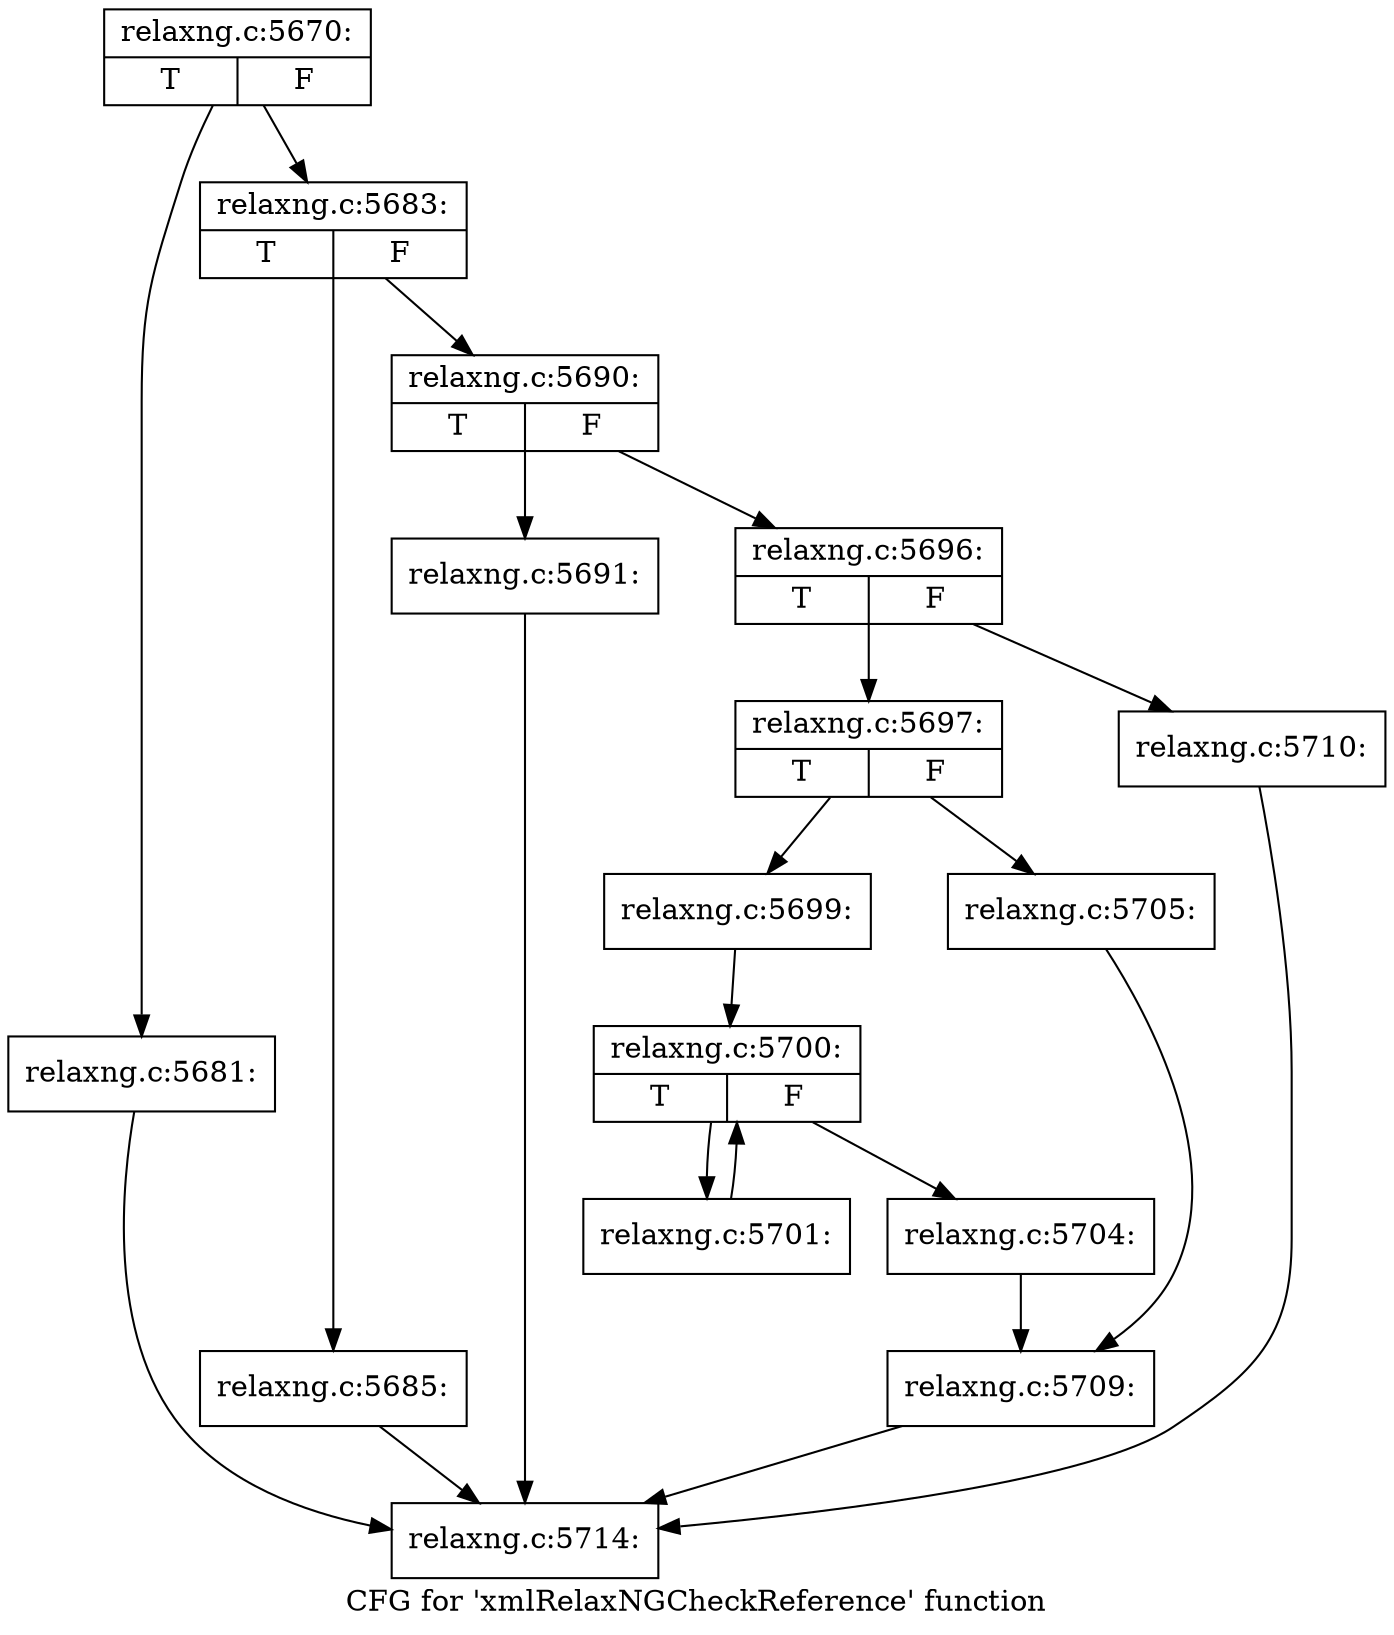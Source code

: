 digraph "CFG for 'xmlRelaxNGCheckReference' function" {
	label="CFG for 'xmlRelaxNGCheckReference' function";

	Node0x3d2fc90 [shape=record,label="{relaxng.c:5670:|{<s0>T|<s1>F}}"];
	Node0x3d2fc90 -> Node0x3d40750;
	Node0x3d2fc90 -> Node0x3d407a0;
	Node0x3d40750 [shape=record,label="{relaxng.c:5681:}"];
	Node0x3d40750 -> Node0x3bf03c0;
	Node0x3d407a0 [shape=record,label="{relaxng.c:5683:|{<s0>T|<s1>F}}"];
	Node0x3d407a0 -> Node0x3d41000;
	Node0x3d407a0 -> Node0x3d41050;
	Node0x3d41000 [shape=record,label="{relaxng.c:5685:}"];
	Node0x3d41000 -> Node0x3bf03c0;
	Node0x3d41050 [shape=record,label="{relaxng.c:5690:|{<s0>T|<s1>F}}"];
	Node0x3d41050 -> Node0x3bef700;
	Node0x3d41050 -> Node0x3bef750;
	Node0x3bef700 [shape=record,label="{relaxng.c:5691:}"];
	Node0x3bef700 -> Node0x3bf03c0;
	Node0x3bef750 [shape=record,label="{relaxng.c:5696:|{<s0>T|<s1>F}}"];
	Node0x3bef750 -> Node0x3bf0370;
	Node0x3bef750 -> Node0x3bf0410;
	Node0x3bf0370 [shape=record,label="{relaxng.c:5697:|{<s0>T|<s1>F}}"];
	Node0x3bf0370 -> Node0x3bf0d00;
	Node0x3bf0370 -> Node0x3bf0da0;
	Node0x3bf0d00 [shape=record,label="{relaxng.c:5699:}"];
	Node0x3bf0d00 -> Node0x3bf1200;
	Node0x3bf1200 [shape=record,label="{relaxng.c:5700:|{<s0>T|<s1>F}}"];
	Node0x3bf1200 -> Node0x3bf15f0;
	Node0x3bf1200 -> Node0x3bf1420;
	Node0x3bf15f0 [shape=record,label="{relaxng.c:5701:}"];
	Node0x3bf15f0 -> Node0x3bf1200;
	Node0x3bf1420 [shape=record,label="{relaxng.c:5704:}"];
	Node0x3bf1420 -> Node0x3bf0d50;
	Node0x3bf0da0 [shape=record,label="{relaxng.c:5705:}"];
	Node0x3bf0da0 -> Node0x3bf0d50;
	Node0x3bf0d50 [shape=record,label="{relaxng.c:5709:}"];
	Node0x3bf0d50 -> Node0x3bf03c0;
	Node0x3bf0410 [shape=record,label="{relaxng.c:5710:}"];
	Node0x3bf0410 -> Node0x3bf03c0;
	Node0x3bf03c0 [shape=record,label="{relaxng.c:5714:}"];
}
